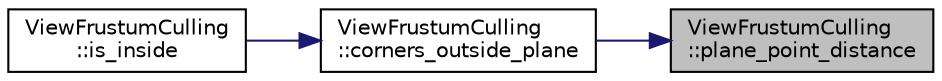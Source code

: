 digraph "ViewFrustumCulling::plane_point_distance"
{
 // INTERACTIVE_SVG=YES
 // LATEX_PDF_SIZE
  bgcolor="transparent";
  edge [fontname="Helvetica",fontsize="10",labelfontname="Helvetica",labelfontsize="10"];
  node [fontname="Helvetica",fontsize="10",shape=record];
  rankdir="RL";
  Node1 [label="ViewFrustumCulling\l::plane_point_distance",height=0.2,width=0.4,color="black", fillcolor="grey75", style="filled", fontcolor="black",tooltip=" "];
  Node1 -> Node2 [dir="back",color="midnightblue",fontsize="10",style="solid"];
  Node2 [label="ViewFrustumCulling\l::corners_outside_plane",height=0.2,width=0.4,color="black",URL="$d9/dd9/class_view_frustum_culling.html#ae8ece7a3d69025bb175fe508f9a3d0df",tooltip=" "];
  Node2 -> Node3 [dir="back",color="midnightblue",fontsize="10",style="solid"];
  Node3 [label="ViewFrustumCulling\l::is_inside",height=0.2,width=0.4,color="black",URL="$d9/dd9/class_view_frustum_culling.html#a1ad3bbb334bed495eda21c5a02ebe446",tooltip=" "];
}
